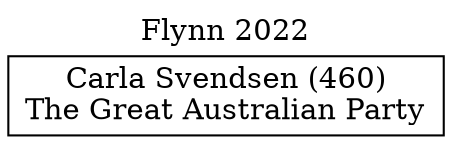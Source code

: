 // House preference flow
digraph "Carla Svendsen (460)_Flynn_2022" {
	graph [label="Flynn 2022" labelloc=t mclimit=10]
	node [shape=box]
	"Carla Svendsen (460)" [label="Carla Svendsen (460)
The Great Australian Party"]
}
